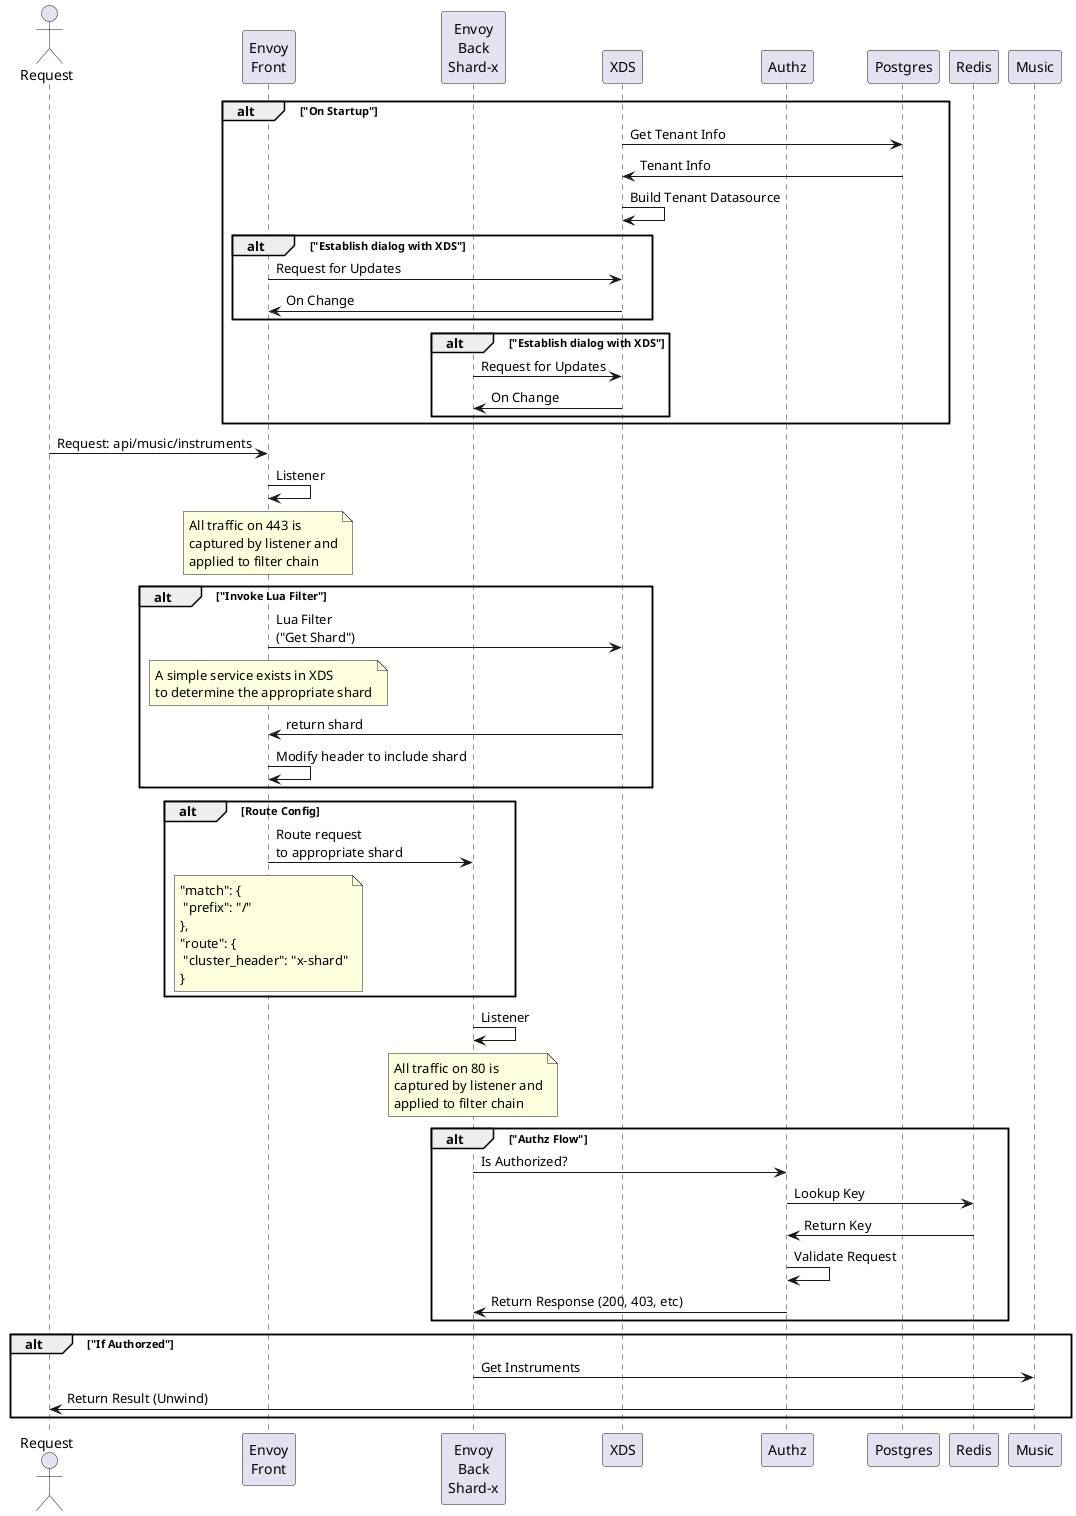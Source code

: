 @startuml
actor "Request"
participant "Envoy\nFront"
participant "Envoy\nBack\nShard-x"
participant "XDS"
participant "Authz"
participant "Postgres"
participant "Redis"
alt "On Startup"
"XDS"->"Postgres":Get Tenant Info
"Postgres"->"XDS": Tenant Info
"XDS"->"XDS": Build Tenant Datasource
alt "Establish dialog with XDS"
"Envoy\nFront"->"XDS":Request for Updates
"XDS"->"Envoy\nFront":On Change
end
alt "Establish dialog with XDS"
"Envoy\nBack\nShard-x"->"XDS":Request for Updates
"XDS"->"Envoy\nBack\nShard-x":On Change
end
end
Request -> "Envoy\nFront": Request: api/music/instruments
"Envoy\nFront"->"Envoy\nFront": Listener
note over "Envoy\nFront"
All traffic on 443 is
captured by listener and
applied to filter chain
end note
alt "Invoke Lua Filter"
"Envoy\nFront"->"XDS": Lua Filter\n("Get Shard")
note over "Envoy\nFront"
A simple service exists in XDS
to determine the appropriate shard
end note
"XDS"->"Envoy\nFront": return shard
"Envoy\nFront"->"Envoy\nFront": Modify header to include shard
end
alt Route Config
"Envoy\nFront"->"Envoy\nBack\nShard-x": Route request\nto appropriate shard
note over "Envoy\nFront"
          "match": {
           "prefix": "/"
          },
          "route": {
           "cluster_header": "x-shard"
          }
end note
end
"Envoy\nBack\nShard-x"->"Envoy\nBack\nShard-x": Listener
note over "Envoy\nBack\nShard-x"
All traffic on 80 is
captured by listener and
applied to filter chain
end note
alt "Authz Flow"
"Envoy\nBack\nShard-x"->"Authz":Is Authorized?
"Authz"->"Redis": Lookup Key
"Redis"->"Authz": Return Key
"Authz"->"Authz": Validate Request
"Authz"->"Envoy\nBack\nShard-x": Return Response (200, 403, etc)
end
alt "If Authorzed"
"Envoy\nBack\nShard-x"->"Music":Get Instruments
"Music"->"Request":Return Result (Unwind)
end
@enduml
